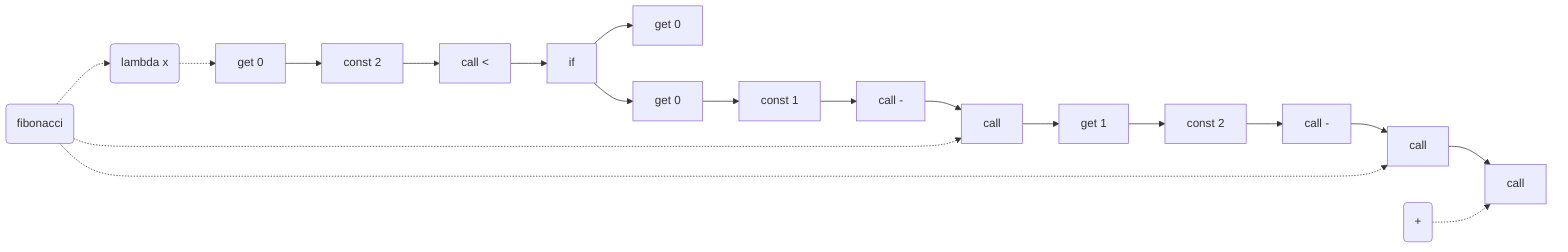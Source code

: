 flowchart LR
  d0(fibonacci) -.-> d1
  d0(fibonacci) -.-> c9
  d0(fibonacci) -.-> c13
  d1(lambda x) -.-> c0
  d2(+) -.-> c14
  c0[get 0] --> c1[const 2] --> c2[call <] --> c4
  c4[if] -->  c5[get 0]
  c4 -->  c6[get 0] --> c7[const 1] --> c8[call -] --> c9[call] --> c10
  c10[get 1] --> c11[const 2] --> c12[call -] --> c13[call] --> c14[call]